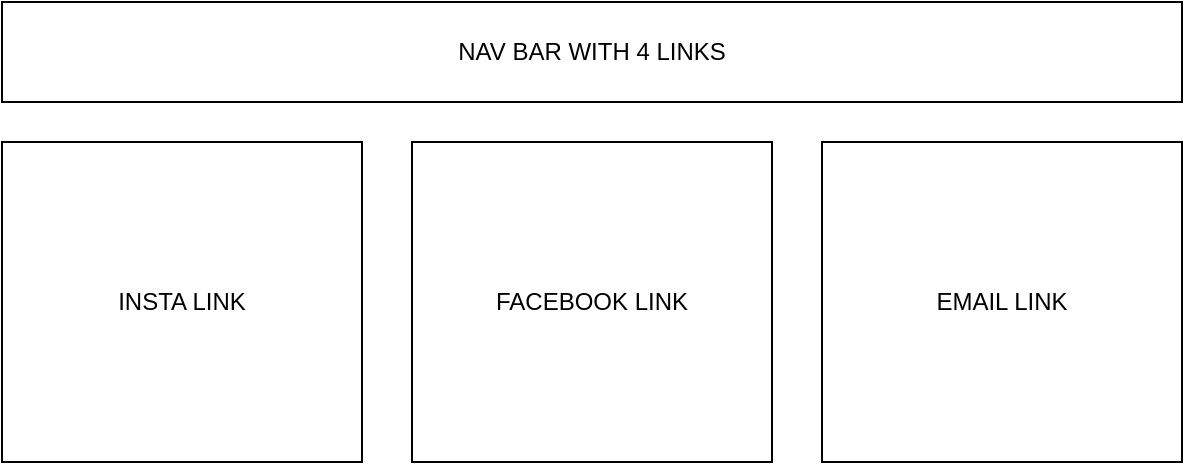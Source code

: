 <mxfile version="12.1.9" type="device" pages="1"><diagram id="pZkWcJFRRA5_onEbNzj4" name="Page-1"><mxGraphModel dx="1024" dy="534" grid="1" gridSize="10" guides="1" tooltips="1" connect="1" arrows="1" fold="1" page="1" pageScale="1" pageWidth="850" pageHeight="1100" math="0" shadow="0"><root><mxCell id="0"/><mxCell id="1" parent="0"/><mxCell id="Iwt7emSVHKKqMxqIA_Uk-1" value="NAV BAR WITH 4 LINKS" style="rounded=0;whiteSpace=wrap;html=1;" parent="1" vertex="1"><mxGeometry x="120" y="20" width="590" height="50" as="geometry"/></mxCell><mxCell id="7gERmrBIfA65kzIhERyt-1" value="INSTA LINK" style="rounded=0;whiteSpace=wrap;html=1;" vertex="1" parent="1"><mxGeometry x="120" y="90" width="180" height="160" as="geometry"/></mxCell><mxCell id="7gERmrBIfA65kzIhERyt-3" value="FACEBOOK LINK" style="rounded=0;whiteSpace=wrap;html=1;" vertex="1" parent="1"><mxGeometry x="325" y="90" width="180" height="160" as="geometry"/></mxCell><mxCell id="7gERmrBIfA65kzIhERyt-4" value="EMAIL LINK" style="rounded=0;whiteSpace=wrap;html=1;" vertex="1" parent="1"><mxGeometry x="530" y="90" width="180" height="160" as="geometry"/></mxCell></root></mxGraphModel></diagram></mxfile>